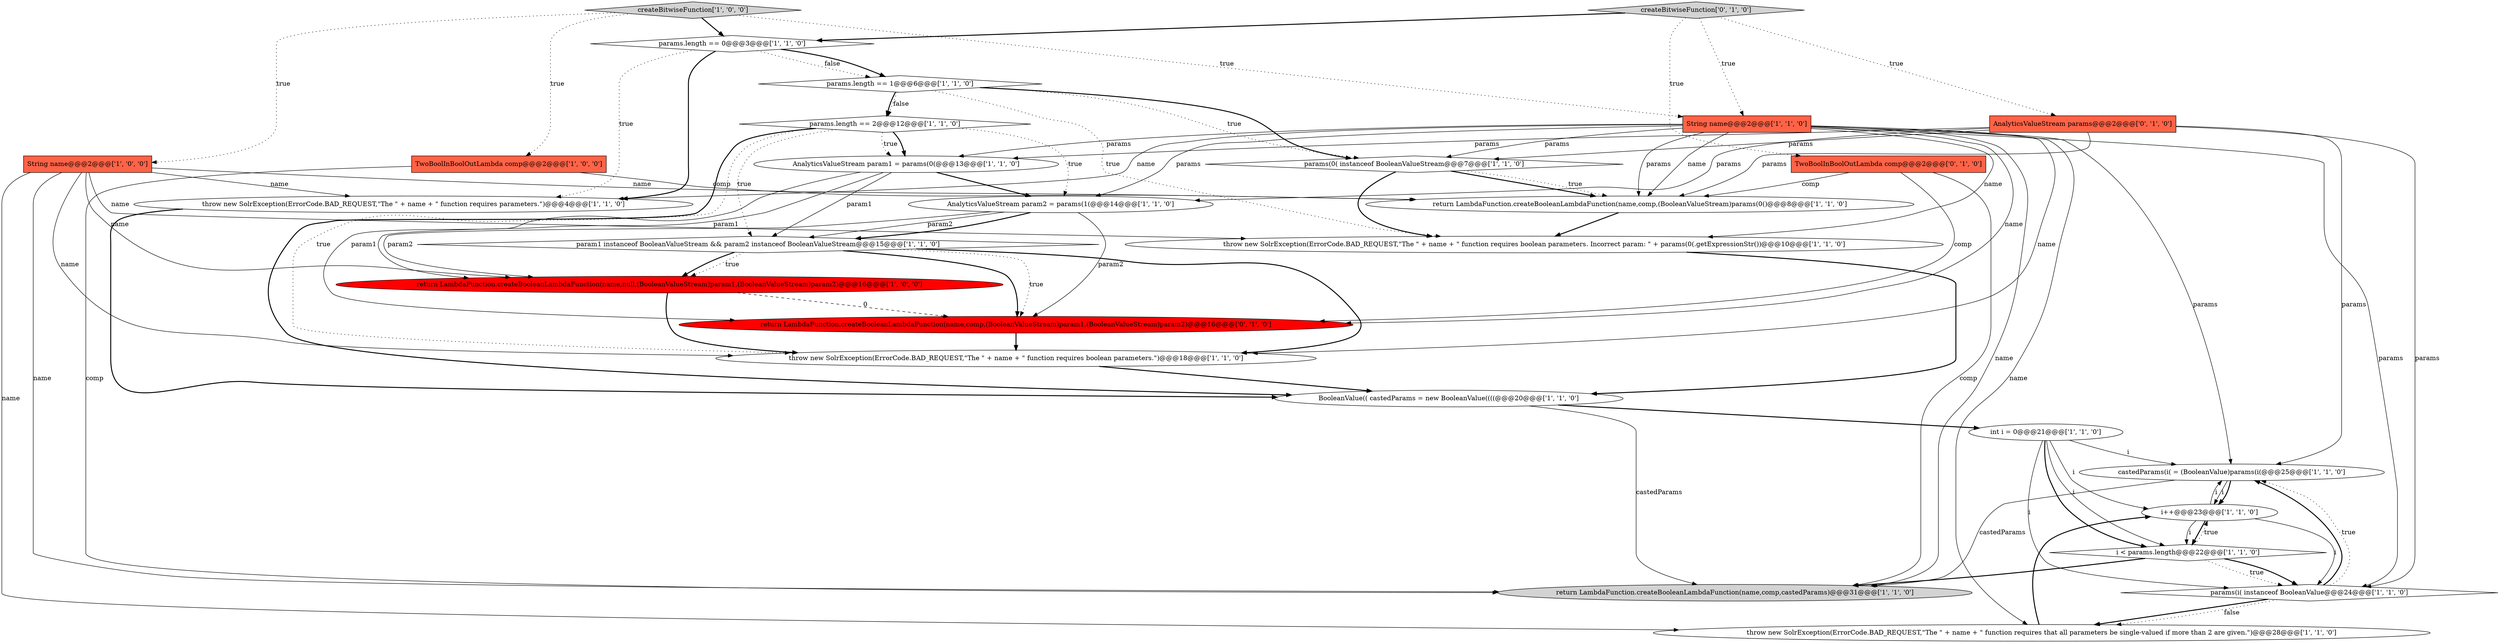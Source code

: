 digraph {
1 [style = filled, label = "return LambdaFunction.createBooleanLambdaFunction(name,null,(BooleanValueStream)param1,(BooleanValueStream)param2)@@@16@@@['1', '0', '0']", fillcolor = red, shape = ellipse image = "AAA1AAABBB1BBB"];
0 [style = filled, label = "return LambdaFunction.createBooleanLambdaFunction(name,comp,castedParams)@@@31@@@['1', '1', '0']", fillcolor = lightgray, shape = ellipse image = "AAA0AAABBB1BBB"];
24 [style = filled, label = "AnalyticsValueStream params@@@2@@@['0', '1', '0']", fillcolor = tomato, shape = box image = "AAA0AAABBB2BBB"];
25 [style = filled, label = "TwoBoolInBoolOutLambda comp@@@2@@@['0', '1', '0']", fillcolor = tomato, shape = box image = "AAA0AAABBB2BBB"];
6 [style = filled, label = "String name@@@2@@@['1', '0', '0']", fillcolor = tomato, shape = box image = "AAA0AAABBB1BBB"];
4 [style = filled, label = "TwoBoolInBoolOutLambda comp@@@2@@@['1', '0', '0']", fillcolor = tomato, shape = box image = "AAA0AAABBB1BBB"];
15 [style = filled, label = "castedParams(i( = (BooleanValue)params(i(@@@25@@@['1', '1', '0']", fillcolor = white, shape = ellipse image = "AAA0AAABBB1BBB"];
10 [style = filled, label = "throw new SolrException(ErrorCode.BAD_REQUEST,\"The \" + name + \" function requires boolean parameters.\")@@@18@@@['1', '1', '0']", fillcolor = white, shape = ellipse image = "AAA0AAABBB1BBB"];
26 [style = filled, label = "return LambdaFunction.createBooleanLambdaFunction(name,comp,(BooleanValueStream)param1,(BooleanValueStream)param2)@@@16@@@['0', '1', '0']", fillcolor = red, shape = ellipse image = "AAA1AAABBB2BBB"];
3 [style = filled, label = "params.length == 2@@@12@@@['1', '1', '0']", fillcolor = white, shape = diamond image = "AAA0AAABBB1BBB"];
2 [style = filled, label = "params(0( instanceof BooleanValueStream@@@7@@@['1', '1', '0']", fillcolor = white, shape = diamond image = "AAA0AAABBB1BBB"];
8 [style = filled, label = "throw new SolrException(ErrorCode.BAD_REQUEST,\"The \" + name + \" function requires boolean parameters. Incorrect param: \" + params(0(.getExpressionStr())@@@10@@@['1', '1', '0']", fillcolor = white, shape = ellipse image = "AAA0AAABBB1BBB"];
18 [style = filled, label = "AnalyticsValueStream param2 = params(1(@@@14@@@['1', '1', '0']", fillcolor = white, shape = ellipse image = "AAA0AAABBB1BBB"];
20 [style = filled, label = "AnalyticsValueStream param1 = params(0(@@@13@@@['1', '1', '0']", fillcolor = white, shape = ellipse image = "AAA0AAABBB1BBB"];
5 [style = filled, label = "params.length == 0@@@3@@@['1', '1', '0']", fillcolor = white, shape = diamond image = "AAA0AAABBB1BBB"];
27 [style = filled, label = "createBitwiseFunction['0', '1', '0']", fillcolor = lightgray, shape = diamond image = "AAA0AAABBB2BBB"];
16 [style = filled, label = "createBitwiseFunction['1', '0', '0']", fillcolor = lightgray, shape = diamond image = "AAA0AAABBB1BBB"];
21 [style = filled, label = "BooleanValue(( castedParams = new BooleanValue((((@@@20@@@['1', '1', '0']", fillcolor = white, shape = ellipse image = "AAA0AAABBB1BBB"];
22 [style = filled, label = "i < params.length@@@22@@@['1', '1', '0']", fillcolor = white, shape = diamond image = "AAA0AAABBB1BBB"];
19 [style = filled, label = "i++@@@23@@@['1', '1', '0']", fillcolor = white, shape = ellipse image = "AAA0AAABBB1BBB"];
7 [style = filled, label = "String name@@@2@@@['1', '1', '0']", fillcolor = tomato, shape = box image = "AAA0AAABBB1BBB"];
23 [style = filled, label = "int i = 0@@@21@@@['1', '1', '0']", fillcolor = white, shape = ellipse image = "AAA0AAABBB1BBB"];
17 [style = filled, label = "return LambdaFunction.createBooleanLambdaFunction(name,comp,(BooleanValueStream)params(0()@@@8@@@['1', '1', '0']", fillcolor = white, shape = ellipse image = "AAA0AAABBB1BBB"];
12 [style = filled, label = "throw new SolrException(ErrorCode.BAD_REQUEST,\"The \" + name + \" function requires parameters.\")@@@4@@@['1', '1', '0']", fillcolor = white, shape = ellipse image = "AAA0AAABBB1BBB"];
11 [style = filled, label = "params.length == 1@@@6@@@['1', '1', '0']", fillcolor = white, shape = diamond image = "AAA0AAABBB1BBB"];
14 [style = filled, label = "params(i( instanceof BooleanValue@@@24@@@['1', '1', '0']", fillcolor = white, shape = diamond image = "AAA0AAABBB1BBB"];
9 [style = filled, label = "throw new SolrException(ErrorCode.BAD_REQUEST,\"The \" + name + \" function requires that all parameters be single-valued if more than 2 are given.\")@@@28@@@['1', '1', '0']", fillcolor = white, shape = ellipse image = "AAA0AAABBB1BBB"];
13 [style = filled, label = "param1 instanceof BooleanValueStream && param2 instanceof BooleanValueStream@@@15@@@['1', '1', '0']", fillcolor = white, shape = diamond image = "AAA0AAABBB1BBB"];
18->13 [style = solid, label="param2"];
7->20 [style = solid, label="params"];
26->10 [style = bold, label=""];
18->1 [style = solid, label="param2"];
5->11 [style = dotted, label="false"];
20->1 [style = solid, label="param1"];
6->10 [style = solid, label="name"];
23->22 [style = solid, label="i"];
5->12 [style = dotted, label="true"];
15->19 [style = solid, label="i"];
4->17 [style = solid, label="comp"];
13->1 [style = bold, label=""];
22->14 [style = dotted, label="true"];
7->15 [style = solid, label="params"];
16->7 [style = dotted, label="true"];
7->17 [style = solid, label="params"];
11->2 [style = dotted, label="true"];
23->22 [style = bold, label=""];
4->0 [style = solid, label="comp"];
22->0 [style = bold, label=""];
16->6 [style = dotted, label="true"];
7->9 [style = solid, label="name"];
6->9 [style = solid, label="name"];
18->26 [style = solid, label="param2"];
11->8 [style = dotted, label="true"];
14->9 [style = bold, label=""];
27->5 [style = bold, label=""];
19->15 [style = solid, label="i"];
6->17 [style = solid, label="name"];
19->22 [style = solid, label="i"];
22->19 [style = dotted, label="true"];
27->25 [style = dotted, label="true"];
12->21 [style = bold, label=""];
7->10 [style = solid, label="name"];
7->18 [style = solid, label="params"];
24->14 [style = solid, label="params"];
27->24 [style = dotted, label="true"];
10->21 [style = bold, label=""];
23->14 [style = solid, label="i"];
16->4 [style = dotted, label="true"];
24->20 [style = solid, label="params"];
7->2 [style = solid, label="params"];
7->14 [style = solid, label="params"];
6->12 [style = solid, label="name"];
20->18 [style = bold, label=""];
14->9 [style = dotted, label="false"];
23->15 [style = solid, label="i"];
20->26 [style = solid, label="param1"];
3->18 [style = dotted, label="true"];
20->13 [style = solid, label="param1"];
14->15 [style = bold, label=""];
5->11 [style = bold, label=""];
22->14 [style = bold, label=""];
19->22 [style = bold, label=""];
24->17 [style = solid, label="params"];
25->17 [style = solid, label="comp"];
21->23 [style = bold, label=""];
2->17 [style = bold, label=""];
17->8 [style = bold, label=""];
24->2 [style = solid, label="params"];
13->10 [style = bold, label=""];
1->26 [style = dashed, label="0"];
13->26 [style = dotted, label="true"];
7->0 [style = solid, label="name"];
3->10 [style = dotted, label="true"];
24->15 [style = solid, label="params"];
23->19 [style = solid, label="i"];
15->19 [style = bold, label=""];
6->8 [style = solid, label="name"];
6->0 [style = solid, label="name"];
11->3 [style = bold, label=""];
13->26 [style = bold, label=""];
25->0 [style = solid, label="comp"];
7->12 [style = solid, label="name"];
9->19 [style = bold, label=""];
16->5 [style = bold, label=""];
3->21 [style = bold, label=""];
7->26 [style = solid, label="name"];
25->26 [style = solid, label="comp"];
24->18 [style = solid, label="params"];
3->13 [style = dotted, label="true"];
6->1 [style = solid, label="name"];
15->0 [style = solid, label="castedParams"];
19->14 [style = solid, label="i"];
2->17 [style = dotted, label="true"];
11->2 [style = bold, label=""];
21->0 [style = solid, label="castedParams"];
13->1 [style = dotted, label="true"];
14->15 [style = dotted, label="true"];
3->20 [style = bold, label=""];
27->7 [style = dotted, label="true"];
5->12 [style = bold, label=""];
18->13 [style = bold, label=""];
11->3 [style = dotted, label="false"];
8->21 [style = bold, label=""];
7->17 [style = solid, label="name"];
1->10 [style = bold, label=""];
7->8 [style = solid, label="name"];
2->8 [style = bold, label=""];
3->20 [style = dotted, label="true"];
}
